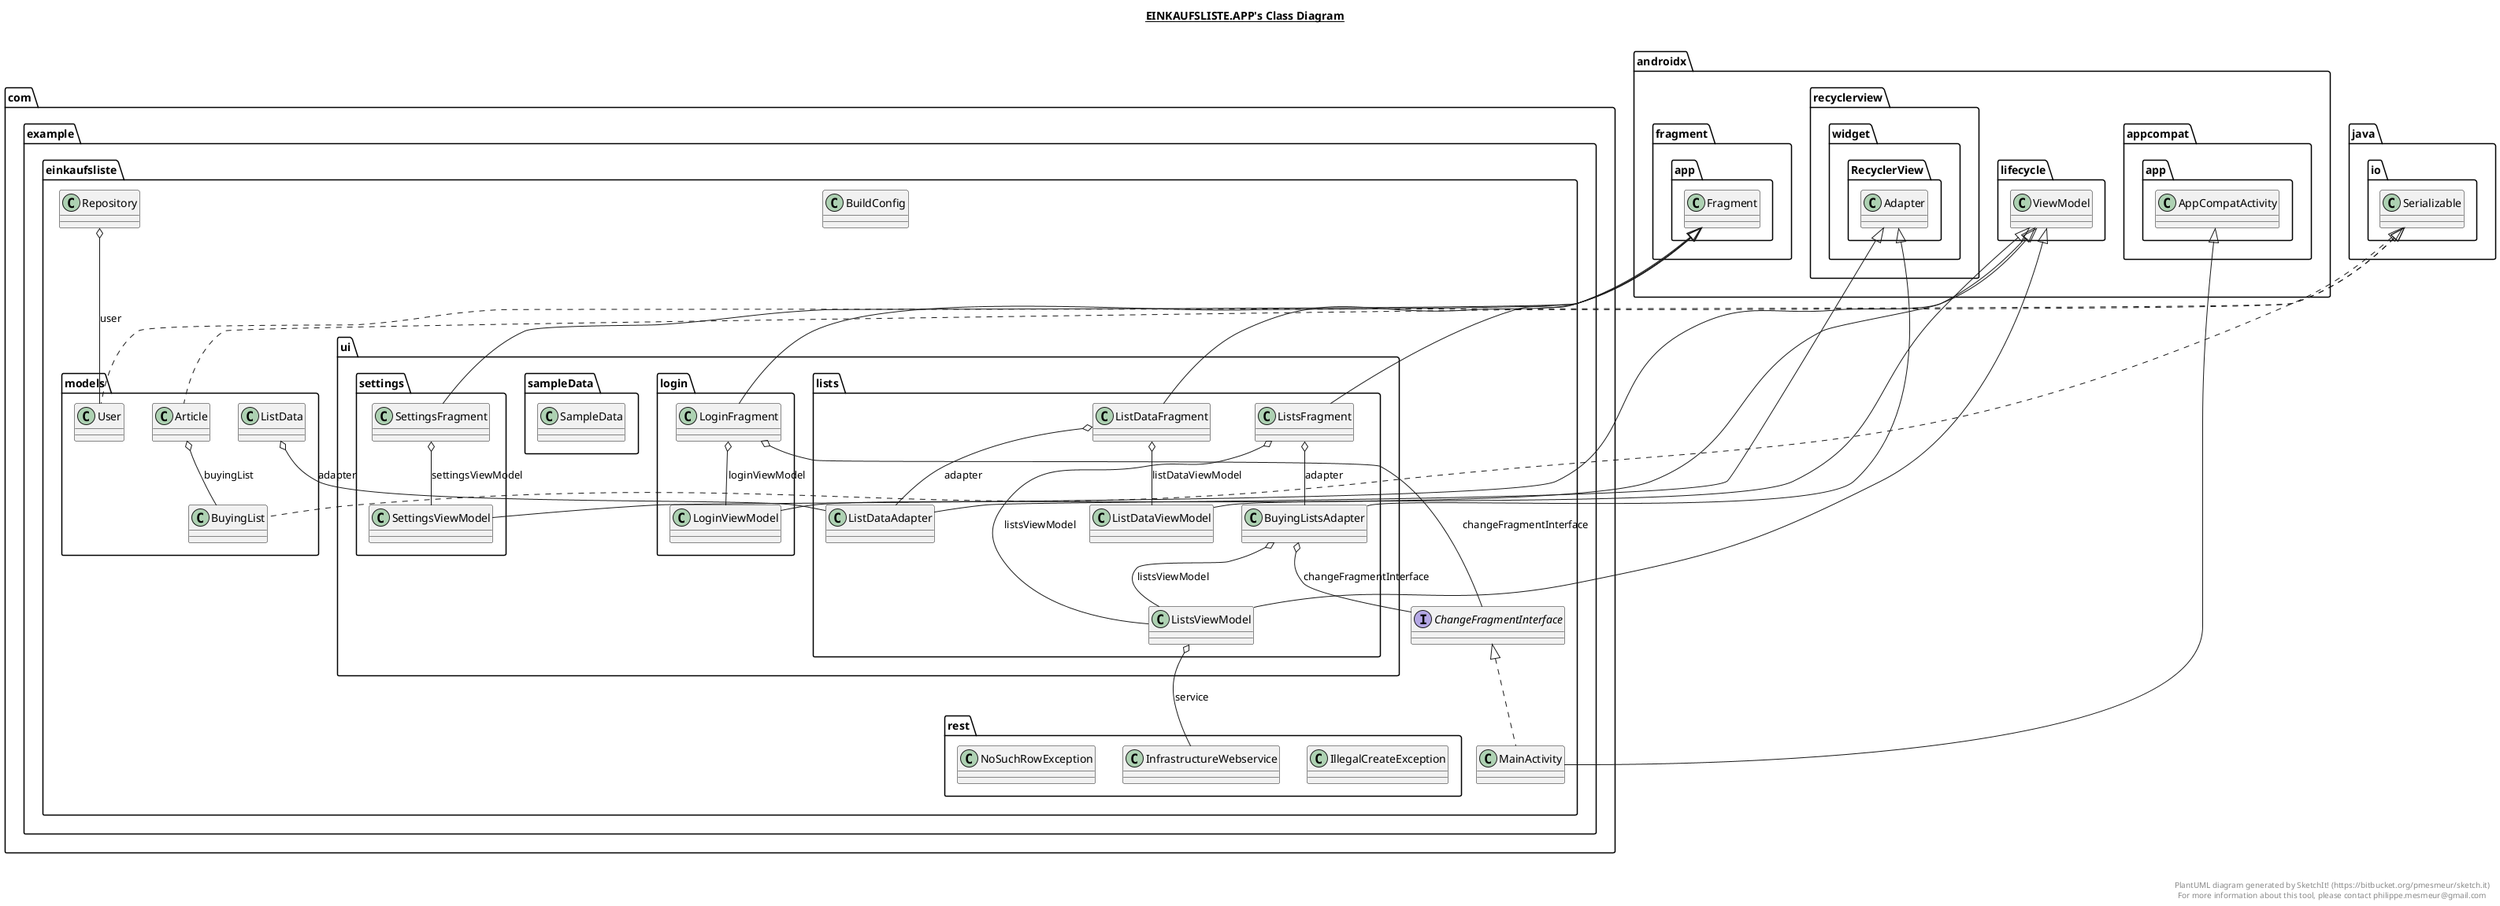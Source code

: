 @startuml

title __EINKAUFSLISTE.APP's Class Diagram__\n

  namespace com.example.einkaufsliste {
    class com.example.einkaufsliste.BuildConfig {
    }
  }
  

  namespace com.example.einkaufsliste {
    interface com.example.einkaufsliste.ChangeFragmentInterface {
    }
  }
  

  namespace com.example.einkaufsliste {
    class com.example.einkaufsliste.MainActivity {
    }
  }
  

  namespace com.example.einkaufsliste {
    class com.example.einkaufsliste.Repository {
    }
  }
  

  namespace com.example.einkaufsliste {
    namespace models {
      class com.example.einkaufsliste.models.Article {
      }
    }
  }
  

  namespace com.example.einkaufsliste {
    namespace models {
      class com.example.einkaufsliste.models.BuyingList {
      }
    }
  }
  

  namespace com.example.einkaufsliste {
    namespace models {
      class com.example.einkaufsliste.models.ListData {
      }
    }
  }
  

  namespace com.example.einkaufsliste {
    namespace models {
      class com.example.einkaufsliste.models.User {
      }
    }
  }
  

  namespace com.example.einkaufsliste {
    namespace rest {
      class com.example.einkaufsliste.rest.IllegalCreateException {
      }
    }
  }
  

  namespace com.example.einkaufsliste {
    namespace rest {
      class com.example.einkaufsliste.rest.InfrastructureWebservice {
      }
    }
  }
  

  namespace com.example.einkaufsliste {
    namespace rest {
      class com.example.einkaufsliste.rest.NoSuchRowException {
      }
    }
  }
  

  namespace com.example.einkaufsliste {
    namespace ui.lists {
      class com.example.einkaufsliste.ui.lists.BuyingListsAdapter {
      }
    }
  }
  

  namespace com.example.einkaufsliste {
    namespace ui.lists {
      class com.example.einkaufsliste.ui.lists.ListDataAdapter {
      }
    }
  }
  

  namespace com.example.einkaufsliste {
    namespace ui.lists {
      class com.example.einkaufsliste.ui.lists.ListDataFragment {
      }
    }
  }
  

  namespace com.example.einkaufsliste {
    namespace ui.lists {
      class com.example.einkaufsliste.ui.lists.ListDataViewModel {
      }
    }
  }
  

  namespace com.example.einkaufsliste {
    namespace ui.lists {
      class com.example.einkaufsliste.ui.lists.ListsFragment {
      }
    }
  }
  

  namespace com.example.einkaufsliste {
    namespace ui.lists {
      class com.example.einkaufsliste.ui.lists.ListsViewModel {
      }
    }
  }
  

  namespace com.example.einkaufsliste {
    namespace ui.login {
      class com.example.einkaufsliste.ui.login.LoginFragment {
      }
    }
  }
  

  namespace com.example.einkaufsliste {
    namespace ui.login {
      class com.example.einkaufsliste.ui.login.LoginViewModel {
      }
    }
  }
  

  namespace com.example.einkaufsliste {
    namespace ui.sampleData {
      class com.example.einkaufsliste.ui.sampleData.SampleData {
      }
    }
  }
  

  namespace com.example.einkaufsliste {
    namespace ui.settings {
      class com.example.einkaufsliste.ui.settings.SettingsFragment {
      }
    }
  }
  

  namespace com.example.einkaufsliste {
    namespace ui.settings {
      class com.example.einkaufsliste.ui.settings.SettingsViewModel {
      }
    }
  }
  

  com.example.einkaufsliste.MainActivity .up.|> com.example.einkaufsliste.ChangeFragmentInterface
  com.example.einkaufsliste.MainActivity -up-|> androidx.appcompat.app.AppCompatActivity
  com.example.einkaufsliste.Repository o-- com.example.einkaufsliste.models.User : user
  com.example.einkaufsliste.models.Article .up.|> java.io.Serializable
  com.example.einkaufsliste.models.Article o-- com.example.einkaufsliste.models.BuyingList : buyingList
  com.example.einkaufsliste.models.BuyingList .up.|> java.io.Serializable
  com.example.einkaufsliste.models.ListData o-- com.example.einkaufsliste.ui.lists.ListDataAdapter : adapter
  com.example.einkaufsliste.models.User .up.|> java.io.Serializable
  com.example.einkaufsliste.ui.lists.BuyingListsAdapter -up-|> androidx.recyclerview.widget.RecyclerView.Adapter
  com.example.einkaufsliste.ui.lists.BuyingListsAdapter o-- com.example.einkaufsliste.ChangeFragmentInterface : changeFragmentInterface
  com.example.einkaufsliste.ui.lists.BuyingListsAdapter o-- com.example.einkaufsliste.ui.lists.ListsViewModel : listsViewModel
  com.example.einkaufsliste.ui.lists.ListDataAdapter -up-|> androidx.recyclerview.widget.RecyclerView.Adapter
  com.example.einkaufsliste.ui.lists.ListDataFragment -up-|> androidx.fragment.app.Fragment
  com.example.einkaufsliste.ui.lists.ListDataFragment o-- com.example.einkaufsliste.ui.lists.ListDataAdapter : adapter
  com.example.einkaufsliste.ui.lists.ListDataFragment o-- com.example.einkaufsliste.ui.lists.ListDataViewModel : listDataViewModel
  com.example.einkaufsliste.ui.lists.ListDataViewModel -up-|> androidx.lifecycle.ViewModel
  com.example.einkaufsliste.ui.lists.ListsFragment -up-|> androidx.fragment.app.Fragment
  com.example.einkaufsliste.ui.lists.ListsFragment o-- com.example.einkaufsliste.ui.lists.BuyingListsAdapter : adapter
  com.example.einkaufsliste.ui.lists.ListsFragment o-- com.example.einkaufsliste.ui.lists.ListsViewModel : listsViewModel
  com.example.einkaufsliste.ui.lists.ListsViewModel -up-|> androidx.lifecycle.ViewModel
  com.example.einkaufsliste.ui.lists.ListsViewModel o-- com.example.einkaufsliste.rest.InfrastructureWebservice : service
  com.example.einkaufsliste.ui.login.LoginFragment -up-|> androidx.fragment.app.Fragment
  com.example.einkaufsliste.ui.login.LoginFragment o-- com.example.einkaufsliste.ChangeFragmentInterface : changeFragmentInterface
  com.example.einkaufsliste.ui.login.LoginFragment o-- com.example.einkaufsliste.ui.login.LoginViewModel : loginViewModel
  com.example.einkaufsliste.ui.login.LoginViewModel -up-|> androidx.lifecycle.ViewModel
  com.example.einkaufsliste.ui.settings.SettingsFragment -up-|> androidx.fragment.app.Fragment
  com.example.einkaufsliste.ui.settings.SettingsFragment o-- com.example.einkaufsliste.ui.settings.SettingsViewModel : settingsViewModel
  com.example.einkaufsliste.ui.settings.SettingsViewModel -up-|> androidx.lifecycle.ViewModel


right footer


PlantUML diagram generated by SketchIt! (https://bitbucket.org/pmesmeur/sketch.it)
For more information about this tool, please contact philippe.mesmeur@gmail.com
endfooter

@enduml
